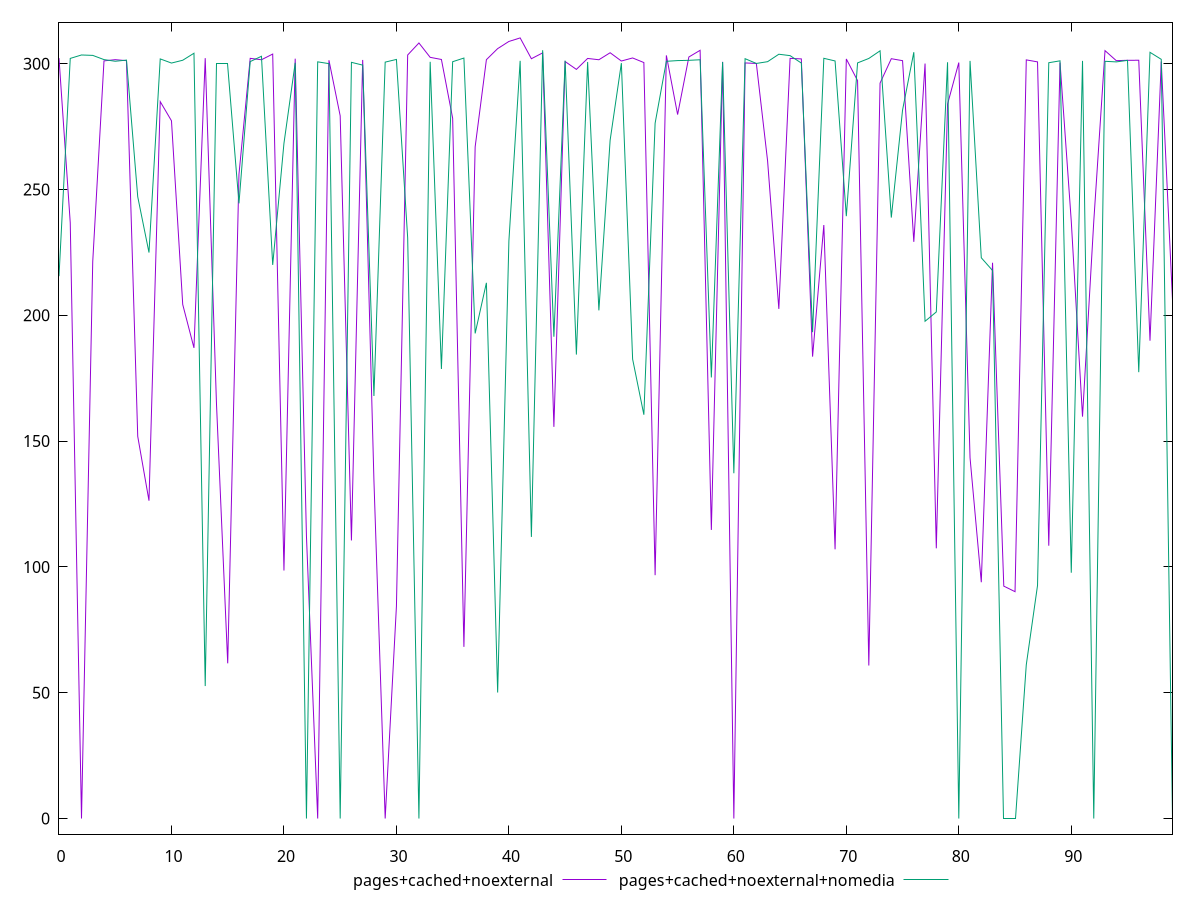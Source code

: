 reset

$pagesCachedNoexternal <<EOF
0 302.198
1 236.74799999967217
2 0
3 221.3370000012219
4 301.096
5 301.582
6 301.18
7 151.87600000202656
8 126.31499999761581
9 284.90300000086427
10 277.2910000011325
11 204.29000000283122
12 187.03900000080466
13 302.182
14 164.9590000025928
15 61.69099999964237
16 256.0049999989569
17 302.112
18 301.546
19 303.81
20 98.57000000029802
21 301.962
22 112.23499999940395
23 0
24 301.348
25 279.2639999985695
26 110.50999999791384
27 301.4730000011623
28 134.3179999962449
29 0
30 84.33099999651313
31 303.438
32 308.216
33 302.508
34 301.658
35 278.28400000184774
36 68.20899999886751
37 266.93600000068545
38 301.58
39 305.972
40 308.82
41 310.228
42 301.952
43 304.276
44 155.6439999975264
45 300.836
46 297.7149999961257
47 302.068
48 301.55
49 304.332
50 301.044
51 302.26
52 300.432
53 96.7039999999106
54 303.28
55 279.7690000012517
56 302.642
57 305.298
58 114.68400000035763
59 300.728
60 0
61 300.282
62 300.07
63 261.3339999988675
64 202.52600000053644
65 302.088
66 301.886
67 183.55200000107288
68 235.8669999986887
69 106.99500000104308
70 301.864
71 293.2600000016391
72 60.80499999970198
73 292.2670000009239
74 301.962
75 301.184
76 229.18800000473857
77 300.042
78 107.38200000301003
79 283.9160000011325
80 300.424
81 143.36500000208616
82 93.91200000047684
83 220.87000000104308
84 92.35199999809265
85 90.15399999916553
86 301.496
87 300.698
88 108.40700000151992
89 300.42
90 237.37099999934435
91 159.71300000324845
92 237.28900000080466
93 305.172
94 301.196
95 301.332
96 301.34699999913573
97 189.88200000301003
98 300.856
99 206.03700000047684
EOF

$pagesCachedNoexternalNomedia <<EOF
0 215.5430000014603
1 302.078
2 303.44499999657273
3 303.282
4 301.608
5 300.952
6 301.41
7 247.097999997437
8 224.9269999973476
9 301.88
10 300.236
11 301.348
12 304.134
13 52.63100000098348
14 300
15 300
16 244.4670000039041
17 300.814
18 302.93
19 220.01500000059605
20 268.31399999931455
21 300.328
22 0
23 300.718
24 300
25 0
26 300.522
27 299.4130000025034
28 167.93299999833107
29 300.606
30 301.672
31 230.74800000339746
32 0
33 300.722
34 178.66399999707937
35 300.77
36 302.224
37 192.7930000014603
38 212.8969999998808
39 50.077999997884035
40 229.5329999998212
41 301.132
42 111.89900000020862
43 305.336
44 191.46900000050664
45 301.176
46 184.37900000438094
47 300.668
48 201.9350000023842
49 269.5540000014007
50 300.206
51 182.56100000068545
52 160.47099999710917
53 276.320000000298
54 300.93
55 301.212
56 301.316
57 301.546
58 175.28200000151992
59 300.658
60 137.2009999975562
61 301.974
62 300.076
63 300.78
64 303.74
65 303.184
66 300.236
67 193.2879999987781
68 302.124
69 301.068
70 239.38800000026822
71 300.296
72 302.062
73 305.1
74 238.82000000029802
75 281.5569999963045
76 304.544
77 197.61899999901652
78 201.32299999520183
79 300.554
80 0
81 301.088
82 222.84400000050664
83 217.79299999773502
84 0
85 0
86 61.08900000154972
87 92.61099999770522
88 300.364
89 301.118
90 97.67599999904633
91 301.094
92 0
93 300.93
94 300.692
95 301.298
96 177.39200000092387
97 304.502
98 301.718
99 0
EOF

set key outside below
set xrange [0:99]
set yrange [-6.204560000000001:316.43256]
set trange [-6.204560000000001:316.43256]
set terminal svg size 640, 520 enhanced background rgb 'white'
set output "reprap/uses-rel-preconnect/comparison/line/2_vs_3.svg"

plot $pagesCachedNoexternal title "pages+cached+noexternal" with line, \
     $pagesCachedNoexternalNomedia title "pages+cached+noexternal+nomedia" with line

reset
